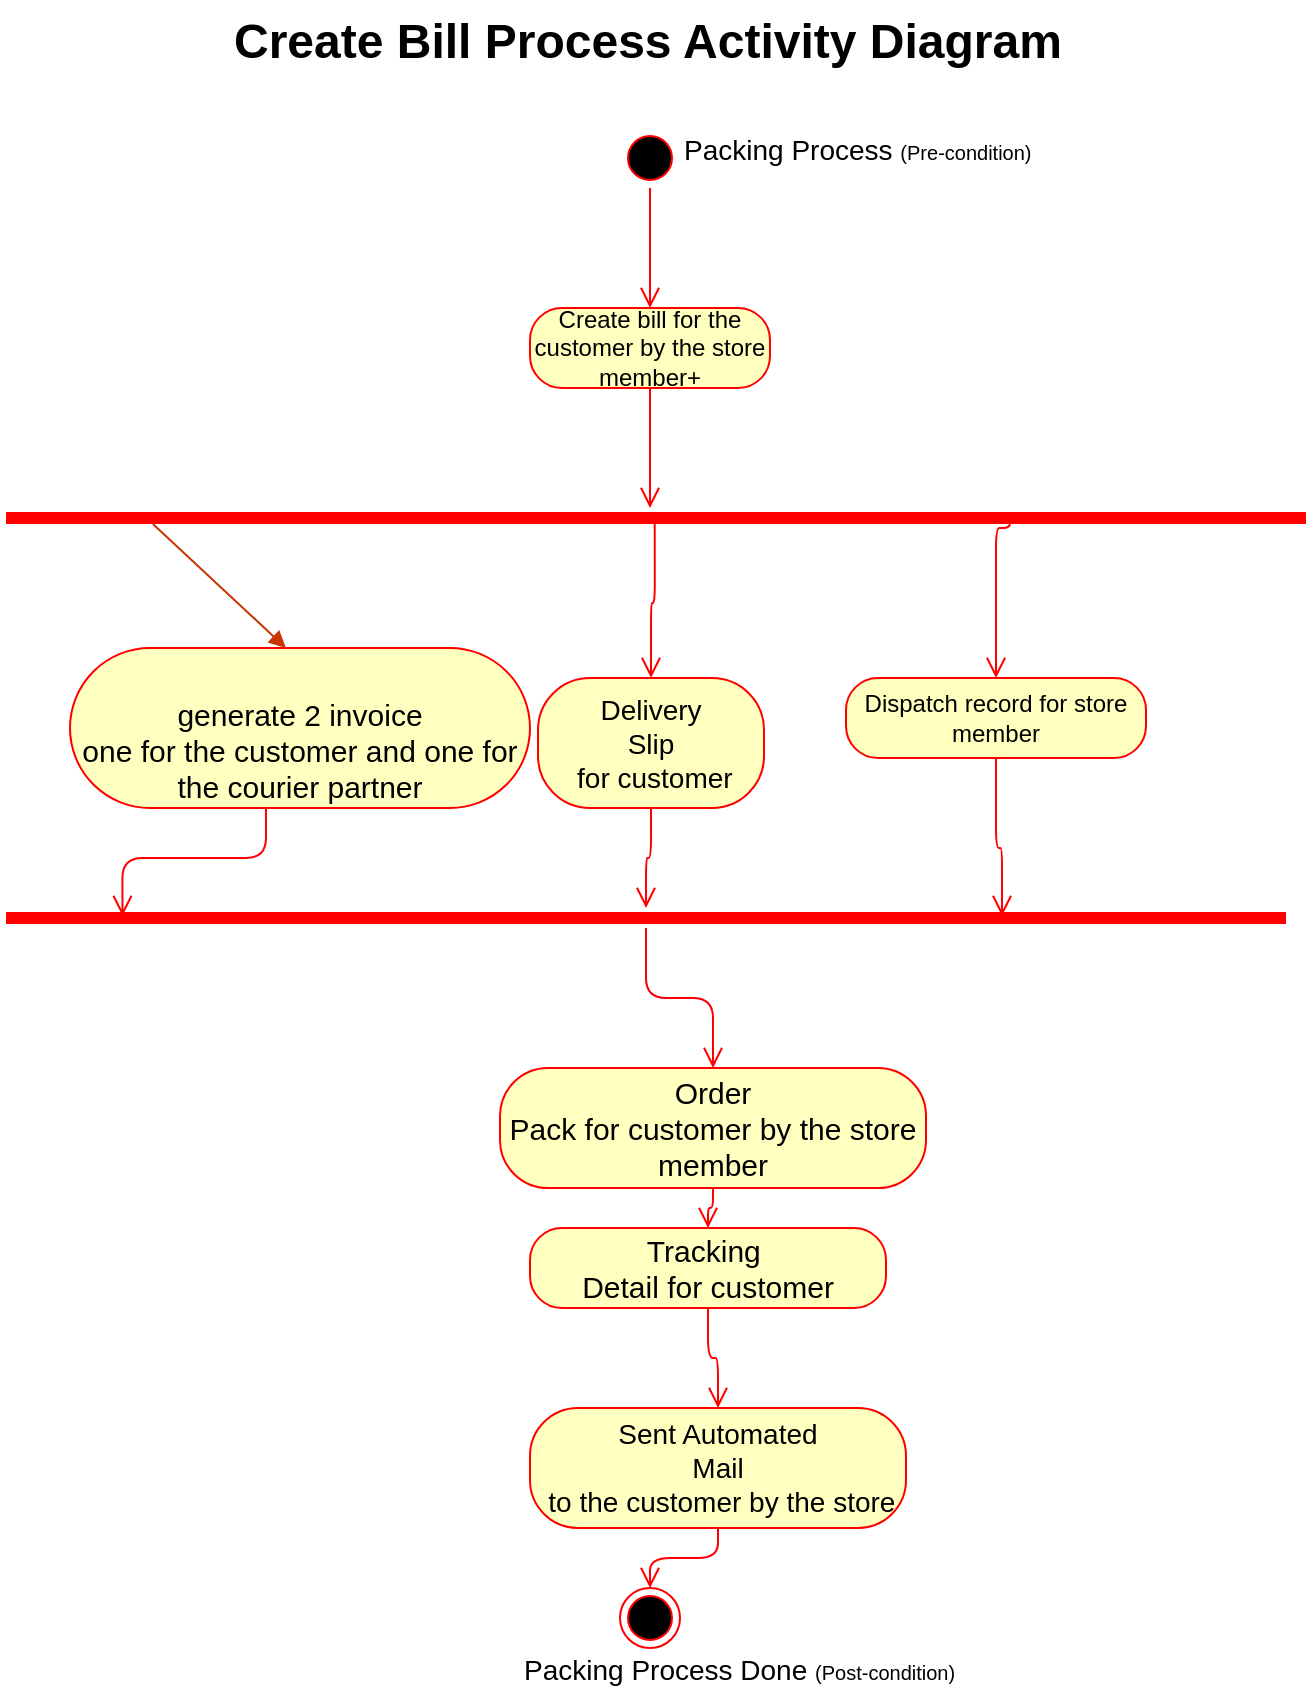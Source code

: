 <mxfile version="12.2.7" type="device" pages="1"><diagram id="xOtiej2gNorD5NpRwv7l" name="Page-1"><mxGraphModel dx="1031" dy="582" grid="1" gridSize="10" guides="1" tooltips="1" connect="1" arrows="1" fold="1" page="1" pageScale="1" pageWidth="827" pageHeight="1169" math="0" shadow="0"><root><mxCell id="0"/><mxCell id="1" parent="0"/><mxCell id="ZL3D88-o58ZpeAAxq_MX-1" value="" style="ellipse;html=1;shape=startState;fillColor=#000000;strokeColor=#ff0000;" parent="1" vertex="1"><mxGeometry x="397" y="90" width="30" height="30" as="geometry"/></mxCell><mxCell id="ZL3D88-o58ZpeAAxq_MX-2" value="" style="edgeStyle=orthogonalEdgeStyle;html=1;verticalAlign=bottom;endArrow=open;endSize=8;strokeColor=#ff0000;" parent="1" source="ZL3D88-o58ZpeAAxq_MX-1" edge="1"><mxGeometry relative="1" as="geometry"><mxPoint x="412" y="180" as="targetPoint"/></mxGeometry></mxCell><mxCell id="ZL3D88-o58ZpeAAxq_MX-3" value="Create Bill Process Activity Diagram" style="text;html=1;resizable=0;points=[];autosize=1;align=left;verticalAlign=top;spacingTop=-4;fontSize=24;fontStyle=1;strokeWidth=4;shadow=1;" parent="1" vertex="1"><mxGeometry x="202" y="30" width="290" height="20" as="geometry"/></mxCell><mxCell id="ZL3D88-o58ZpeAAxq_MX-7" value="Packing Process &lt;font style=&quot;font-size: 10px&quot;&gt;(Pre-condition)&lt;/font&gt;" style="text;html=1;resizable=0;points=[];autosize=1;align=left;verticalAlign=top;spacingTop=-4;fontSize=14;" parent="1" vertex="1"><mxGeometry x="427" y="90" width="190" height="20" as="geometry"/></mxCell><mxCell id="ZL3D88-o58ZpeAAxq_MX-8" value="Create bill for the customer by the store member+" style="rounded=1;whiteSpace=wrap;html=1;arcSize=40;fontColor=#000000;fillColor=#ffffc0;strokeColor=#ff0000;" parent="1" vertex="1"><mxGeometry x="352" y="180" width="120" height="40" as="geometry"/></mxCell><mxCell id="ZL3D88-o58ZpeAAxq_MX-9" value="" style="edgeStyle=orthogonalEdgeStyle;html=1;verticalAlign=bottom;endArrow=open;endSize=8;strokeColor=#ff0000;fontSize=14;" parent="1" source="ZL3D88-o58ZpeAAxq_MX-8" edge="1"><mxGeometry relative="1" as="geometry"><mxPoint x="412" y="280" as="targetPoint"/></mxGeometry></mxCell><mxCell id="ZL3D88-o58ZpeAAxq_MX-10" value="" style="shape=line;html=1;strokeWidth=6;strokeColor=#ff0000;fontSize=14;" parent="1" vertex="1"><mxGeometry x="90" y="280" width="650" height="10" as="geometry"/></mxCell><mxCell id="ZL3D88-o58ZpeAAxq_MX-12" value="" style="shape=line;html=1;strokeWidth=6;strokeColor=#ff0000;fontSize=14;" parent="1" vertex="1"><mxGeometry x="90" y="480" width="640" height="10" as="geometry"/></mxCell><mxCell id="ZL3D88-o58ZpeAAxq_MX-14" value="" style="edgeStyle=orthogonalEdgeStyle;html=1;verticalAlign=bottom;endArrow=open;endSize=8;strokeColor=#ff0000;fontSize=14;exitX=0.499;exitY=0.6;exitDx=0;exitDy=0;exitPerimeter=0;entryX=0.5;entryY=0;entryDx=0;entryDy=0;" parent="1" source="ZL3D88-o58ZpeAAxq_MX-10" target="ZL3D88-o58ZpeAAxq_MX-17" edge="1"><mxGeometry relative="1" as="geometry"><mxPoint x="412" y="360" as="targetPoint"/><mxPoint x="411" y="290" as="sourcePoint"/></mxGeometry></mxCell><mxCell id="ZL3D88-o58ZpeAAxq_MX-15" value="" style="edgeStyle=orthogonalEdgeStyle;html=1;verticalAlign=bottom;endArrow=open;endSize=8;strokeColor=#ff0000;fontSize=14;entryX=0.5;entryY=0;entryDx=0;entryDy=0;" parent="1" target="ZL3D88-o58ZpeAAxq_MX-18" edge="1"><mxGeometry relative="1" as="geometry"><mxPoint x="610" y="350" as="targetPoint"/><mxPoint x="592" y="285" as="sourcePoint"/><Array as="points"><mxPoint x="592" y="290"/><mxPoint x="585" y="290"/></Array></mxGeometry></mxCell><mxCell id="ZL3D88-o58ZpeAAxq_MX-16" value="&lt;font style=&quot;font-size: 15px&quot;&gt;&lt;br&gt;&lt;/font&gt;&lt;div&gt;&lt;font style=&quot;font-size: 15px&quot;&gt;generate 2 invoice&lt;br&gt;&lt;/font&gt;&lt;/div&gt;&lt;div&gt;&lt;font style=&quot;font-size: 15px&quot;&gt;one for the customer and one for the courier partner&lt;br&gt;&lt;/font&gt;&lt;/div&gt;" style="rounded=1;whiteSpace=wrap;html=1;arcSize=50;fontColor=#000000;fillColor=#ffffc0;strokeColor=#ff0000;verticalAlign=top;" parent="1" vertex="1"><mxGeometry x="122" y="350" width="230" height="80" as="geometry"/></mxCell><mxCell id="ZL3D88-o58ZpeAAxq_MX-17" value="&lt;font style=&quot;font-size: 14px&quot;&gt;Delivery&lt;br&gt;Slip&lt;br&gt;&lt;/font&gt;&lt;font style=&quot;font-size: 14px&quot;&gt;&amp;nbsp;for customer&lt;/font&gt;" style="rounded=1;whiteSpace=wrap;html=1;arcSize=40;fontColor=#000000;fillColor=#ffffc0;strokeColor=#ff0000;" parent="1" vertex="1"><mxGeometry x="356" y="365" width="113" height="65" as="geometry"/></mxCell><mxCell id="ZL3D88-o58ZpeAAxq_MX-18" value="Dispatch record for store member" style="rounded=1;whiteSpace=wrap;html=1;arcSize=40;fontColor=#000000;fillColor=#ffffc0;strokeColor=#ff0000;" parent="1" vertex="1"><mxGeometry x="510" y="365" width="150" height="40" as="geometry"/></mxCell><mxCell id="ZL3D88-o58ZpeAAxq_MX-30" value="" style="edgeStyle=orthogonalEdgeStyle;html=1;verticalAlign=bottom;endArrow=open;endSize=8;strokeColor=#ff0000;fontSize=14;entryX=0.091;entryY=0.4;entryDx=0;entryDy=0;entryPerimeter=0;exitX=0.426;exitY=1;exitDx=0;exitDy=0;exitPerimeter=0;" parent="1" source="ZL3D88-o58ZpeAAxq_MX-16" target="ZL3D88-o58ZpeAAxq_MX-12" edge="1"><mxGeometry relative="1" as="geometry"><mxPoint x="220" y="470" as="targetPoint"/><mxPoint x="220" y="540" as="sourcePoint"/><Array as="points"/></mxGeometry></mxCell><mxCell id="ZL3D88-o58ZpeAAxq_MX-32" value="" style="edgeStyle=orthogonalEdgeStyle;html=1;verticalAlign=bottom;endArrow=open;endSize=8;strokeColor=#ff0000;fontSize=14;exitX=0.5;exitY=1;exitDx=0;exitDy=0;" parent="1" source="ZL3D88-o58ZpeAAxq_MX-17" target="ZL3D88-o58ZpeAAxq_MX-12" edge="1"><mxGeometry relative="1" as="geometry"><mxPoint x="412.8" y="493.5" as="targetPoint"/><mxPoint x="413" y="410" as="sourcePoint"/><Array as="points"/></mxGeometry></mxCell><mxCell id="ZL3D88-o58ZpeAAxq_MX-33" value="" style="edgeStyle=orthogonalEdgeStyle;html=1;verticalAlign=bottom;endArrow=open;endSize=8;strokeColor=#ff0000;fontSize=14;exitX=0.5;exitY=1;exitDx=0;exitDy=0;" parent="1" source="ZL3D88-o58ZpeAAxq_MX-18" edge="1"><mxGeometry relative="1" as="geometry"><mxPoint x="588" y="484" as="targetPoint"/><mxPoint x="609.7" y="410.2" as="sourcePoint"/><Array as="points"><mxPoint x="585" y="450"/><mxPoint x="588" y="450"/></Array></mxGeometry></mxCell><mxCell id="ZL3D88-o58ZpeAAxq_MX-34" value="" style="edgeStyle=orthogonalEdgeStyle;html=1;verticalAlign=bottom;endArrow=open;endSize=8;strokeColor=#ff0000;fontSize=14;entryX=0.5;entryY=0;entryDx=0;entryDy=0;" parent="1" source="ZL3D88-o58ZpeAAxq_MX-12" target="ZL3D88-o58ZpeAAxq_MX-35" edge="1"><mxGeometry relative="1" as="geometry"><mxPoint x="412" y="540" as="targetPoint"/><mxPoint x="411.429" y="500.048" as="sourcePoint"/><Array as="points"/></mxGeometry></mxCell><mxCell id="ZL3D88-o58ZpeAAxq_MX-35" value="&lt;font style=&quot;font-size: 15px&quot;&gt;Order&lt;br&gt;Pack for customer by the store member&lt;br&gt;&lt;/font&gt;" style="rounded=1;whiteSpace=wrap;html=1;arcSize=40;fontColor=#000000;fillColor=#ffffc0;strokeColor=#ff0000;" parent="1" vertex="1"><mxGeometry x="337" y="560" width="213" height="60" as="geometry"/></mxCell><mxCell id="ZL3D88-o58ZpeAAxq_MX-36" value="" style="edgeStyle=orthogonalEdgeStyle;html=1;verticalAlign=bottom;endArrow=open;endSize=8;strokeColor=#ff0000;fontSize=14;entryX=0.5;entryY=0;entryDx=0;entryDy=0;" parent="1" source="ZL3D88-o58ZpeAAxq_MX-35" target="ZL3D88-o58ZpeAAxq_MX-37" edge="1"><mxGeometry relative="1" as="geometry"><mxPoint x="411.5" y="634" as="targetPoint"/><mxPoint x="411.405" y="584" as="sourcePoint"/><Array as="points"/></mxGeometry></mxCell><mxCell id="ZL3D88-o58ZpeAAxq_MX-37" value="&lt;font style=&quot;font-size: 15px&quot;&gt;Tracking&amp;nbsp;&lt;br&gt;Detail for customer&lt;br&gt;&lt;/font&gt;" style="rounded=1;whiteSpace=wrap;html=1;arcSize=40;fontColor=#000000;fillColor=#ffffc0;strokeColor=#ff0000;" parent="1" vertex="1"><mxGeometry x="352" y="640" width="178" height="40" as="geometry"/></mxCell><mxCell id="ZL3D88-o58ZpeAAxq_MX-38" value="" style="edgeStyle=orthogonalEdgeStyle;html=1;verticalAlign=bottom;endArrow=open;endSize=8;strokeColor=#ff0000;fontSize=14;entryX=0.5;entryY=0;entryDx=0;entryDy=0;" parent="1" source="ZL3D88-o58ZpeAAxq_MX-37" target="ZL3D88-o58ZpeAAxq_MX-39" edge="1"><mxGeometry relative="1" as="geometry"><mxPoint x="411.5" y="727" as="targetPoint"/><mxPoint x="411.405" y="677.0" as="sourcePoint"/><Array as="points"/></mxGeometry></mxCell><mxCell id="ZL3D88-o58ZpeAAxq_MX-39" value="&lt;font style=&quot;font-size: 14px&quot;&gt;Sent Automated&lt;br&gt;Mail&lt;br&gt;&lt;/font&gt;&lt;font style=&quot;font-size: 14px&quot;&gt;&amp;nbsp;to the customer by the store &lt;br&gt;&lt;/font&gt;" style="rounded=1;whiteSpace=wrap;html=1;arcSize=40;fontColor=#000000;fillColor=#ffffc0;strokeColor=#ff0000;" parent="1" vertex="1"><mxGeometry x="352" y="730" width="188" height="60" as="geometry"/></mxCell><mxCell id="ZL3D88-o58ZpeAAxq_MX-40" value="" style="edgeStyle=orthogonalEdgeStyle;html=1;verticalAlign=bottom;endArrow=open;endSize=8;strokeColor=#ff0000;fontSize=14;entryX=0.5;entryY=0;entryDx=0;entryDy=0;exitX=0.5;exitY=1;exitDx=0;exitDy=0;" parent="1" source="ZL3D88-o58ZpeAAxq_MX-39" target="ZL3D88-o58ZpeAAxq_MX-41" edge="1"><mxGeometry relative="1" as="geometry"><mxPoint x="411.905" y="832.857" as="targetPoint"/><mxPoint x="411.405" y="780" as="sourcePoint"/><Array as="points"/></mxGeometry></mxCell><mxCell id="ZL3D88-o58ZpeAAxq_MX-41" value="" style="ellipse;html=1;shape=endState;fillColor=#000000;strokeColor=#ff0000;fontSize=14;" parent="1" vertex="1"><mxGeometry x="397" y="820" width="30" height="30" as="geometry"/></mxCell><mxCell id="ZL3D88-o58ZpeAAxq_MX-42" value="Packing Process Done&amp;nbsp;&lt;span style=&quot;font-size: 10px&quot;&gt;(Post-condition)&lt;/span&gt;" style="text;html=1;resizable=0;points=[];autosize=1;align=left;verticalAlign=top;spacingTop=-4;fontSize=14;" parent="1" vertex="1"><mxGeometry x="347" y="850" width="230" height="20" as="geometry"/></mxCell><mxCell id="XxDbn6PqBT0l71WjN4Lv-3" value="" style="html=1;verticalAlign=bottom;endArrow=block;exitX=0.113;exitY=0.8;exitDx=0;exitDy=0;exitPerimeter=0;fillColor=#fa6800;strokeColor=#C73500;" edge="1" parent="1" source="ZL3D88-o58ZpeAAxq_MX-10"><mxGeometry width="80" relative="1" as="geometry"><mxPoint x="230" y="300" as="sourcePoint"/><mxPoint x="230" y="350" as="targetPoint"/></mxGeometry></mxCell></root></mxGraphModel></diagram></mxfile>